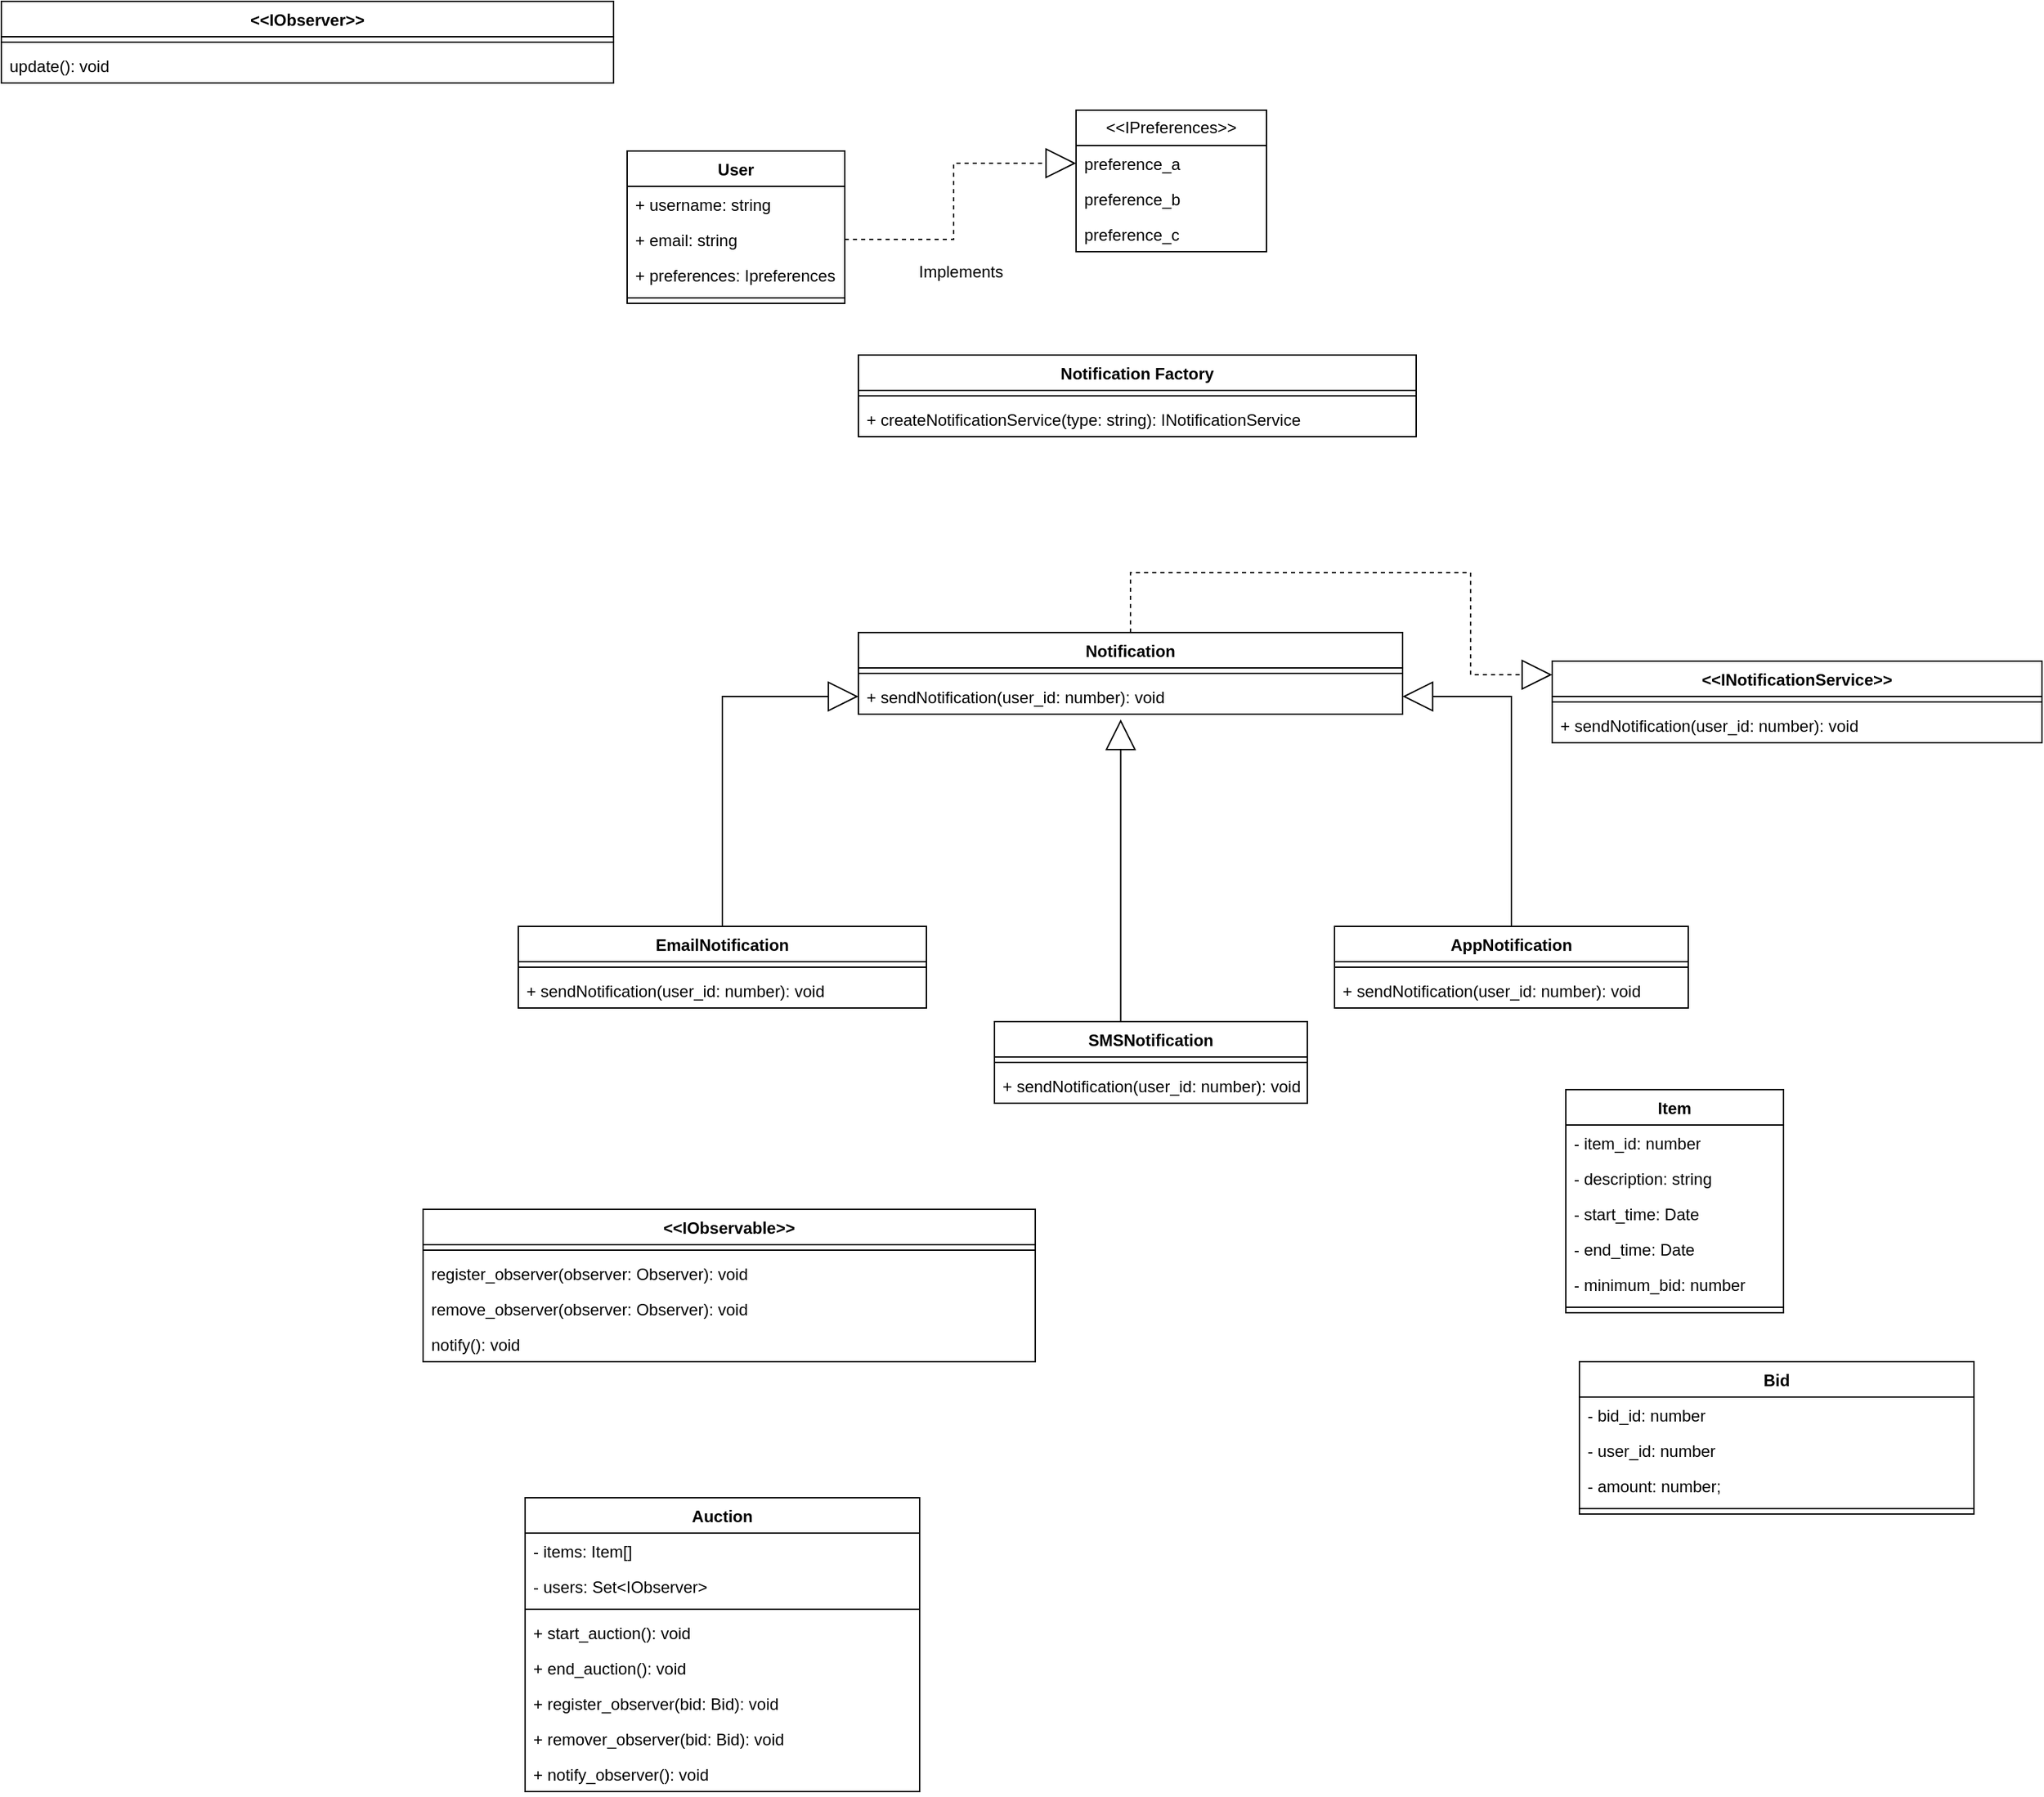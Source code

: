<mxfile version="23.1.2" type="github">
  <diagram name="Page-1" id="gt_q2PfzXIjMTqQIPUcv">
    <mxGraphModel dx="3729" dy="840" grid="1" gridSize="10" guides="1" tooltips="1" connect="1" arrows="1" fold="1" page="1" pageScale="1" pageWidth="827" pageHeight="1169" math="0" shadow="0">
      <root>
        <mxCell id="0" />
        <mxCell id="1" parent="0" />
        <mxCell id="C1xUU4MOiu5PvchTmcS9-1" value="User" style="swimlane;fontStyle=1;align=center;verticalAlign=top;childLayout=stackLayout;horizontal=1;startSize=26;horizontalStack=0;resizeParent=1;resizeParentMax=0;resizeLast=0;collapsible=1;marginBottom=0;whiteSpace=wrap;html=1;" parent="1" vertex="1">
          <mxGeometry x="190" y="150" width="160" height="112" as="geometry" />
        </mxCell>
        <mxCell id="C1xUU4MOiu5PvchTmcS9-2" value="+ username: string" style="text;strokeColor=none;fillColor=none;align=left;verticalAlign=top;spacingLeft=4;spacingRight=4;overflow=hidden;rotatable=0;points=[[0,0.5],[1,0.5]];portConstraint=eastwest;whiteSpace=wrap;html=1;" parent="C1xUU4MOiu5PvchTmcS9-1" vertex="1">
          <mxGeometry y="26" width="160" height="26" as="geometry" />
        </mxCell>
        <mxCell id="C1xUU4MOiu5PvchTmcS9-5" value="+ email: string" style="text;strokeColor=none;fillColor=none;align=left;verticalAlign=top;spacingLeft=4;spacingRight=4;overflow=hidden;rotatable=0;points=[[0,0.5],[1,0.5]];portConstraint=eastwest;whiteSpace=wrap;html=1;" parent="C1xUU4MOiu5PvchTmcS9-1" vertex="1">
          <mxGeometry y="52" width="160" height="26" as="geometry" />
        </mxCell>
        <mxCell id="C1xUU4MOiu5PvchTmcS9-6" value="+ preferences: Ipreferences" style="text;strokeColor=none;fillColor=none;align=left;verticalAlign=top;spacingLeft=4;spacingRight=4;overflow=hidden;rotatable=0;points=[[0,0.5],[1,0.5]];portConstraint=eastwest;whiteSpace=wrap;html=1;" parent="C1xUU4MOiu5PvchTmcS9-1" vertex="1">
          <mxGeometry y="78" width="160" height="26" as="geometry" />
        </mxCell>
        <mxCell id="C1xUU4MOiu5PvchTmcS9-3" value="" style="line;strokeWidth=1;fillColor=none;align=left;verticalAlign=middle;spacingTop=-1;spacingLeft=3;spacingRight=3;rotatable=0;labelPosition=right;points=[];portConstraint=eastwest;strokeColor=inherit;" parent="C1xUU4MOiu5PvchTmcS9-1" vertex="1">
          <mxGeometry y="104" width="160" height="8" as="geometry" />
        </mxCell>
        <mxCell id="C1xUU4MOiu5PvchTmcS9-7" value="&amp;lt;&amp;lt;IPreferences&amp;gt;&amp;gt;" style="swimlane;fontStyle=0;childLayout=stackLayout;horizontal=1;startSize=26;fillColor=none;horizontalStack=0;resizeParent=1;resizeParentMax=0;resizeLast=0;collapsible=1;marginBottom=0;whiteSpace=wrap;html=1;" parent="1" vertex="1">
          <mxGeometry x="520" y="120" width="140" height="104" as="geometry" />
        </mxCell>
        <mxCell id="C1xUU4MOiu5PvchTmcS9-8" value="preference_a" style="text;strokeColor=none;fillColor=none;align=left;verticalAlign=top;spacingLeft=4;spacingRight=4;overflow=hidden;rotatable=0;points=[[0,0.5],[1,0.5]];portConstraint=eastwest;whiteSpace=wrap;html=1;" parent="C1xUU4MOiu5PvchTmcS9-7" vertex="1">
          <mxGeometry y="26" width="140" height="26" as="geometry" />
        </mxCell>
        <mxCell id="C1xUU4MOiu5PvchTmcS9-9" value="preference_b" style="text;strokeColor=none;fillColor=none;align=left;verticalAlign=top;spacingLeft=4;spacingRight=4;overflow=hidden;rotatable=0;points=[[0,0.5],[1,0.5]];portConstraint=eastwest;whiteSpace=wrap;html=1;" parent="C1xUU4MOiu5PvchTmcS9-7" vertex="1">
          <mxGeometry y="52" width="140" height="26" as="geometry" />
        </mxCell>
        <mxCell id="C1xUU4MOiu5PvchTmcS9-10" value="preference_c" style="text;strokeColor=none;fillColor=none;align=left;verticalAlign=top;spacingLeft=4;spacingRight=4;overflow=hidden;rotatable=0;points=[[0,0.5],[1,0.5]];portConstraint=eastwest;whiteSpace=wrap;html=1;" parent="C1xUU4MOiu5PvchTmcS9-7" vertex="1">
          <mxGeometry y="78" width="140" height="26" as="geometry" />
        </mxCell>
        <mxCell id="C1xUU4MOiu5PvchTmcS9-11" style="edgeStyle=orthogonalEdgeStyle;rounded=0;orthogonalLoop=1;jettySize=auto;html=1;entryX=0;entryY=0.5;entryDx=0;entryDy=0;dashed=1;endArrow=block;endFill=0;endSize=20;" parent="1" source="C1xUU4MOiu5PvchTmcS9-5" target="C1xUU4MOiu5PvchTmcS9-8" edge="1">
          <mxGeometry relative="1" as="geometry" />
        </mxCell>
        <mxCell id="C1xUU4MOiu5PvchTmcS9-12" value="Implements" style="text;html=1;align=center;verticalAlign=middle;resizable=0;points=[];autosize=1;strokeColor=none;fillColor=none;" parent="1" vertex="1">
          <mxGeometry x="390" y="224" width="90" height="30" as="geometry" />
        </mxCell>
        <mxCell id="C1xUU4MOiu5PvchTmcS9-13" value="Item" style="swimlane;fontStyle=1;align=center;verticalAlign=top;childLayout=stackLayout;horizontal=1;startSize=26;horizontalStack=0;resizeParent=1;resizeParentMax=0;resizeLast=0;collapsible=1;marginBottom=0;whiteSpace=wrap;html=1;" parent="1" vertex="1">
          <mxGeometry x="880" y="840" width="160" height="164" as="geometry" />
        </mxCell>
        <mxCell id="C1xUU4MOiu5PvchTmcS9-14" value="- item_id: number" style="text;strokeColor=none;fillColor=none;align=left;verticalAlign=top;spacingLeft=4;spacingRight=4;overflow=hidden;rotatable=0;points=[[0,0.5],[1,0.5]];portConstraint=eastwest;whiteSpace=wrap;html=1;" parent="C1xUU4MOiu5PvchTmcS9-13" vertex="1">
          <mxGeometry y="26" width="160" height="26" as="geometry" />
        </mxCell>
        <mxCell id="C1xUU4MOiu5PvchTmcS9-17" value="- description: string" style="text;strokeColor=none;fillColor=none;align=left;verticalAlign=top;spacingLeft=4;spacingRight=4;overflow=hidden;rotatable=0;points=[[0,0.5],[1,0.5]];portConstraint=eastwest;whiteSpace=wrap;html=1;" parent="C1xUU4MOiu5PvchTmcS9-13" vertex="1">
          <mxGeometry y="52" width="160" height="26" as="geometry" />
        </mxCell>
        <mxCell id="C1xUU4MOiu5PvchTmcS9-18" value="- start_time: Date" style="text;strokeColor=none;fillColor=none;align=left;verticalAlign=top;spacingLeft=4;spacingRight=4;overflow=hidden;rotatable=0;points=[[0,0.5],[1,0.5]];portConstraint=eastwest;whiteSpace=wrap;html=1;" parent="C1xUU4MOiu5PvchTmcS9-13" vertex="1">
          <mxGeometry y="78" width="160" height="26" as="geometry" />
        </mxCell>
        <mxCell id="C1xUU4MOiu5PvchTmcS9-19" value="- end_time: Date" style="text;strokeColor=none;fillColor=none;align=left;verticalAlign=top;spacingLeft=4;spacingRight=4;overflow=hidden;rotatable=0;points=[[0,0.5],[1,0.5]];portConstraint=eastwest;whiteSpace=wrap;html=1;" parent="C1xUU4MOiu5PvchTmcS9-13" vertex="1">
          <mxGeometry y="104" width="160" height="26" as="geometry" />
        </mxCell>
        <mxCell id="C1xUU4MOiu5PvchTmcS9-20" value="- minimum_bid: number" style="text;strokeColor=none;fillColor=none;align=left;verticalAlign=top;spacingLeft=4;spacingRight=4;overflow=hidden;rotatable=0;points=[[0,0.5],[1,0.5]];portConstraint=eastwest;whiteSpace=wrap;html=1;" parent="C1xUU4MOiu5PvchTmcS9-13" vertex="1">
          <mxGeometry y="130" width="160" height="26" as="geometry" />
        </mxCell>
        <mxCell id="C1xUU4MOiu5PvchTmcS9-15" value="" style="line;strokeWidth=1;fillColor=none;align=left;verticalAlign=middle;spacingTop=-1;spacingLeft=3;spacingRight=3;rotatable=0;labelPosition=right;points=[];portConstraint=eastwest;strokeColor=inherit;" parent="C1xUU4MOiu5PvchTmcS9-13" vertex="1">
          <mxGeometry y="156" width="160" height="8" as="geometry" />
        </mxCell>
        <mxCell id="C1xUU4MOiu5PvchTmcS9-21" value="Notification Factory" style="swimlane;fontStyle=1;align=center;verticalAlign=top;childLayout=stackLayout;horizontal=1;startSize=26;horizontalStack=0;resizeParent=1;resizeParentMax=0;resizeLast=0;collapsible=1;marginBottom=0;whiteSpace=wrap;html=1;" parent="1" vertex="1">
          <mxGeometry x="360" y="300" width="410" height="60" as="geometry" />
        </mxCell>
        <mxCell id="C1xUU4MOiu5PvchTmcS9-23" value="" style="line;strokeWidth=1;fillColor=none;align=left;verticalAlign=middle;spacingTop=-1;spacingLeft=3;spacingRight=3;rotatable=0;labelPosition=right;points=[];portConstraint=eastwest;strokeColor=inherit;" parent="C1xUU4MOiu5PvchTmcS9-21" vertex="1">
          <mxGeometry y="26" width="410" height="8" as="geometry" />
        </mxCell>
        <mxCell id="C1xUU4MOiu5PvchTmcS9-24" value="+ createNotificationService(type: string): INotificationService" style="text;strokeColor=none;fillColor=none;align=left;verticalAlign=top;spacingLeft=4;spacingRight=4;overflow=hidden;rotatable=0;points=[[0,0.5],[1,0.5]];portConstraint=eastwest;whiteSpace=wrap;html=1;" parent="C1xUU4MOiu5PvchTmcS9-21" vertex="1">
          <mxGeometry y="34" width="410" height="26" as="geometry" />
        </mxCell>
        <mxCell id="C1xUU4MOiu5PvchTmcS9-30" value="&amp;lt;&amp;lt;INotificationService&amp;gt;&amp;gt;" style="swimlane;fontStyle=1;align=center;verticalAlign=top;childLayout=stackLayout;horizontal=1;startSize=26;horizontalStack=0;resizeParent=1;resizeParentMax=0;resizeLast=0;collapsible=1;marginBottom=0;whiteSpace=wrap;html=1;" parent="1" vertex="1">
          <mxGeometry x="870" y="525" width="360" height="60" as="geometry" />
        </mxCell>
        <mxCell id="C1xUU4MOiu5PvchTmcS9-32" value="" style="line;strokeWidth=1;fillColor=none;align=left;verticalAlign=middle;spacingTop=-1;spacingLeft=3;spacingRight=3;rotatable=0;labelPosition=right;points=[];portConstraint=eastwest;strokeColor=inherit;" parent="C1xUU4MOiu5PvchTmcS9-30" vertex="1">
          <mxGeometry y="26" width="360" height="8" as="geometry" />
        </mxCell>
        <mxCell id="C1xUU4MOiu5PvchTmcS9-33" value="+ sendNotification(user_id: number): void" style="text;strokeColor=none;fillColor=none;align=left;verticalAlign=top;spacingLeft=4;spacingRight=4;overflow=hidden;rotatable=0;points=[[0,0.5],[1,0.5]];portConstraint=eastwest;whiteSpace=wrap;html=1;" parent="C1xUU4MOiu5PvchTmcS9-30" vertex="1">
          <mxGeometry y="34" width="360" height="26" as="geometry" />
        </mxCell>
        <mxCell id="C1xUU4MOiu5PvchTmcS9-53" style="edgeStyle=orthogonalEdgeStyle;rounded=0;orthogonalLoop=1;jettySize=auto;html=1;endArrow=block;endFill=0;endSize=20;" parent="1" source="C1xUU4MOiu5PvchTmcS9-34" target="C1xUU4MOiu5PvchTmcS9-50" edge="1">
          <mxGeometry relative="1" as="geometry" />
        </mxCell>
        <mxCell id="C1xUU4MOiu5PvchTmcS9-34" value="EmailNotification" style="swimlane;fontStyle=1;align=center;verticalAlign=top;childLayout=stackLayout;horizontal=1;startSize=26;horizontalStack=0;resizeParent=1;resizeParentMax=0;resizeLast=0;collapsible=1;marginBottom=0;whiteSpace=wrap;html=1;" parent="1" vertex="1">
          <mxGeometry x="110" y="720" width="300" height="60" as="geometry" />
        </mxCell>
        <mxCell id="C1xUU4MOiu5PvchTmcS9-36" value="" style="line;strokeWidth=1;fillColor=none;align=left;verticalAlign=middle;spacingTop=-1;spacingLeft=3;spacingRight=3;rotatable=0;labelPosition=right;points=[];portConstraint=eastwest;strokeColor=inherit;" parent="C1xUU4MOiu5PvchTmcS9-34" vertex="1">
          <mxGeometry y="26" width="300" height="8" as="geometry" />
        </mxCell>
        <mxCell id="C1xUU4MOiu5PvchTmcS9-37" value="+ sendNotification(user_id: number): void" style="text;strokeColor=none;fillColor=none;align=left;verticalAlign=top;spacingLeft=4;spacingRight=4;overflow=hidden;rotatable=0;points=[[0,0.5],[1,0.5]];portConstraint=eastwest;whiteSpace=wrap;html=1;" parent="C1xUU4MOiu5PvchTmcS9-34" vertex="1">
          <mxGeometry y="34" width="300" height="26" as="geometry" />
        </mxCell>
        <mxCell id="C1xUU4MOiu5PvchTmcS9-38" value="SMSNotification" style="swimlane;fontStyle=1;align=center;verticalAlign=top;childLayout=stackLayout;horizontal=1;startSize=26;horizontalStack=0;resizeParent=1;resizeParentMax=0;resizeLast=0;collapsible=1;marginBottom=0;whiteSpace=wrap;html=1;" parent="1" vertex="1">
          <mxGeometry x="460" y="790" width="230" height="60" as="geometry" />
        </mxCell>
        <mxCell id="C1xUU4MOiu5PvchTmcS9-40" value="" style="line;strokeWidth=1;fillColor=none;align=left;verticalAlign=middle;spacingTop=-1;spacingLeft=3;spacingRight=3;rotatable=0;labelPosition=right;points=[];portConstraint=eastwest;strokeColor=inherit;" parent="C1xUU4MOiu5PvchTmcS9-38" vertex="1">
          <mxGeometry y="26" width="230" height="8" as="geometry" />
        </mxCell>
        <mxCell id="C1xUU4MOiu5PvchTmcS9-41" value="+ sendNotification(user_id: number): void" style="text;strokeColor=none;fillColor=none;align=left;verticalAlign=top;spacingLeft=4;spacingRight=4;overflow=hidden;rotatable=0;points=[[0,0.5],[1,0.5]];portConstraint=eastwest;whiteSpace=wrap;html=1;" parent="C1xUU4MOiu5PvchTmcS9-38" vertex="1">
          <mxGeometry y="34" width="230" height="26" as="geometry" />
        </mxCell>
        <mxCell id="C1xUU4MOiu5PvchTmcS9-55" style="edgeStyle=orthogonalEdgeStyle;rounded=0;orthogonalLoop=1;jettySize=auto;html=1;endSize=20;endArrow=block;endFill=0;" parent="1" source="C1xUU4MOiu5PvchTmcS9-42" target="C1xUU4MOiu5PvchTmcS9-50" edge="1">
          <mxGeometry relative="1" as="geometry" />
        </mxCell>
        <mxCell id="C1xUU4MOiu5PvchTmcS9-42" value="AppNotification" style="swimlane;fontStyle=1;align=center;verticalAlign=top;childLayout=stackLayout;horizontal=1;startSize=26;horizontalStack=0;resizeParent=1;resizeParentMax=0;resizeLast=0;collapsible=1;marginBottom=0;whiteSpace=wrap;html=1;" parent="1" vertex="1">
          <mxGeometry x="710" y="720" width="260" height="60" as="geometry" />
        </mxCell>
        <mxCell id="C1xUU4MOiu5PvchTmcS9-44" value="" style="line;strokeWidth=1;fillColor=none;align=left;verticalAlign=middle;spacingTop=-1;spacingLeft=3;spacingRight=3;rotatable=0;labelPosition=right;points=[];portConstraint=eastwest;strokeColor=inherit;" parent="C1xUU4MOiu5PvchTmcS9-42" vertex="1">
          <mxGeometry y="26" width="260" height="8" as="geometry" />
        </mxCell>
        <mxCell id="C1xUU4MOiu5PvchTmcS9-45" value="+ sendNotification(user_id: number): void" style="text;strokeColor=none;fillColor=none;align=left;verticalAlign=top;spacingLeft=4;spacingRight=4;overflow=hidden;rotatable=0;points=[[0,0.5],[1,0.5]];portConstraint=eastwest;whiteSpace=wrap;html=1;" parent="C1xUU4MOiu5PvchTmcS9-42" vertex="1">
          <mxGeometry y="34" width="260" height="26" as="geometry" />
        </mxCell>
        <mxCell id="C1xUU4MOiu5PvchTmcS9-52" style="edgeStyle=orthogonalEdgeStyle;rounded=0;orthogonalLoop=1;jettySize=auto;html=1;entryX=0;entryY=0.5;entryDx=0;entryDy=0;dashed=1;endArrow=block;endFill=0;endSize=20;exitX=0.5;exitY=0;exitDx=0;exitDy=0;" parent="1" source="C1xUU4MOiu5PvchTmcS9-47" edge="1">
          <mxGeometry relative="1" as="geometry">
            <mxPoint x="560" y="484" as="sourcePoint" />
            <mxPoint x="870" y="535" as="targetPoint" />
            <Array as="points">
              <mxPoint x="560" y="460" />
              <mxPoint x="810" y="460" />
              <mxPoint x="810" y="535" />
            </Array>
          </mxGeometry>
        </mxCell>
        <mxCell id="C1xUU4MOiu5PvchTmcS9-47" value="Notification" style="swimlane;fontStyle=1;align=center;verticalAlign=top;childLayout=stackLayout;horizontal=1;startSize=26;horizontalStack=0;resizeParent=1;resizeParentMax=0;resizeLast=0;collapsible=1;marginBottom=0;whiteSpace=wrap;html=1;" parent="1" vertex="1">
          <mxGeometry x="360" y="504" width="400" height="60" as="geometry" />
        </mxCell>
        <mxCell id="C1xUU4MOiu5PvchTmcS9-49" value="" style="line;strokeWidth=1;fillColor=none;align=left;verticalAlign=middle;spacingTop=-1;spacingLeft=3;spacingRight=3;rotatable=0;labelPosition=right;points=[];portConstraint=eastwest;strokeColor=inherit;" parent="C1xUU4MOiu5PvchTmcS9-47" vertex="1">
          <mxGeometry y="26" width="400" height="8" as="geometry" />
        </mxCell>
        <mxCell id="C1xUU4MOiu5PvchTmcS9-50" value="+ sendNotification(user_id: number): void" style="text;strokeColor=none;fillColor=none;align=left;verticalAlign=top;spacingLeft=4;spacingRight=4;overflow=hidden;rotatable=0;points=[[0,0.5],[1,0.5]];portConstraint=eastwest;whiteSpace=wrap;html=1;" parent="C1xUU4MOiu5PvchTmcS9-47" vertex="1">
          <mxGeometry y="34" width="400" height="26" as="geometry" />
        </mxCell>
        <mxCell id="C1xUU4MOiu5PvchTmcS9-54" style="edgeStyle=orthogonalEdgeStyle;rounded=0;orthogonalLoop=1;jettySize=auto;html=1;entryX=0.482;entryY=1.149;entryDx=0;entryDy=0;entryPerimeter=0;endArrow=block;endFill=0;endSize=20;" parent="1" source="C1xUU4MOiu5PvchTmcS9-38" target="C1xUU4MOiu5PvchTmcS9-50" edge="1">
          <mxGeometry relative="1" as="geometry">
            <Array as="points">
              <mxPoint x="568" y="800" />
              <mxPoint x="568" y="800" />
            </Array>
          </mxGeometry>
        </mxCell>
        <mxCell id="C1xUU4MOiu5PvchTmcS9-56" value="Auction" style="swimlane;fontStyle=1;align=center;verticalAlign=top;childLayout=stackLayout;horizontal=1;startSize=26;horizontalStack=0;resizeParent=1;resizeParentMax=0;resizeLast=0;collapsible=1;marginBottom=0;whiteSpace=wrap;html=1;" parent="1" vertex="1">
          <mxGeometry x="115" y="1140" width="290" height="216" as="geometry" />
        </mxCell>
        <mxCell id="C1xUU4MOiu5PvchTmcS9-57" value="- items: Item[]" style="text;strokeColor=none;fillColor=none;align=left;verticalAlign=top;spacingLeft=4;spacingRight=4;overflow=hidden;rotatable=0;points=[[0,0.5],[1,0.5]];portConstraint=eastwest;whiteSpace=wrap;html=1;" parent="C1xUU4MOiu5PvchTmcS9-56" vertex="1">
          <mxGeometry y="26" width="290" height="26" as="geometry" />
        </mxCell>
        <mxCell id="C1xUU4MOiu5PvchTmcS9-60" value="- users: Set&amp;lt;IObserver&amp;gt;" style="text;strokeColor=none;fillColor=none;align=left;verticalAlign=top;spacingLeft=4;spacingRight=4;overflow=hidden;rotatable=0;points=[[0,0.5],[1,0.5]];portConstraint=eastwest;whiteSpace=wrap;html=1;" parent="C1xUU4MOiu5PvchTmcS9-56" vertex="1">
          <mxGeometry y="52" width="290" height="26" as="geometry" />
        </mxCell>
        <mxCell id="C1xUU4MOiu5PvchTmcS9-58" value="" style="line;strokeWidth=1;fillColor=none;align=left;verticalAlign=middle;spacingTop=-1;spacingLeft=3;spacingRight=3;rotatable=0;labelPosition=right;points=[];portConstraint=eastwest;strokeColor=inherit;" parent="C1xUU4MOiu5PvchTmcS9-56" vertex="1">
          <mxGeometry y="78" width="290" height="8" as="geometry" />
        </mxCell>
        <mxCell id="C1xUU4MOiu5PvchTmcS9-59" value="+ start_auction(): void" style="text;strokeColor=none;fillColor=none;align=left;verticalAlign=top;spacingLeft=4;spacingRight=4;overflow=hidden;rotatable=0;points=[[0,0.5],[1,0.5]];portConstraint=eastwest;whiteSpace=wrap;html=1;" parent="C1xUU4MOiu5PvchTmcS9-56" vertex="1">
          <mxGeometry y="86" width="290" height="26" as="geometry" />
        </mxCell>
        <mxCell id="C1xUU4MOiu5PvchTmcS9-61" value="+ end_auction(): void" style="text;strokeColor=none;fillColor=none;align=left;verticalAlign=top;spacingLeft=4;spacingRight=4;overflow=hidden;rotatable=0;points=[[0,0.5],[1,0.5]];portConstraint=eastwest;whiteSpace=wrap;html=1;" parent="C1xUU4MOiu5PvchTmcS9-56" vertex="1">
          <mxGeometry y="112" width="290" height="26" as="geometry" />
        </mxCell>
        <mxCell id="C1xUU4MOiu5PvchTmcS9-64" value="+ register_observer(bid: Bid): void" style="text;strokeColor=none;fillColor=none;align=left;verticalAlign=top;spacingLeft=4;spacingRight=4;overflow=hidden;rotatable=0;points=[[0,0.5],[1,0.5]];portConstraint=eastwest;whiteSpace=wrap;html=1;" parent="C1xUU4MOiu5PvchTmcS9-56" vertex="1">
          <mxGeometry y="138" width="290" height="26" as="geometry" />
        </mxCell>
        <mxCell id="C1xUU4MOiu5PvchTmcS9-80" value="+ remover_observer(bid: Bid): void" style="text;strokeColor=none;fillColor=none;align=left;verticalAlign=top;spacingLeft=4;spacingRight=4;overflow=hidden;rotatable=0;points=[[0,0.5],[1,0.5]];portConstraint=eastwest;whiteSpace=wrap;html=1;" parent="C1xUU4MOiu5PvchTmcS9-56" vertex="1">
          <mxGeometry y="164" width="290" height="26" as="geometry" />
        </mxCell>
        <mxCell id="C1xUU4MOiu5PvchTmcS9-73" value="+ notify_observer(): void" style="text;strokeColor=none;fillColor=none;align=left;verticalAlign=top;spacingLeft=4;spacingRight=4;overflow=hidden;rotatable=0;points=[[0,0.5],[1,0.5]];portConstraint=eastwest;whiteSpace=wrap;html=1;" parent="C1xUU4MOiu5PvchTmcS9-56" vertex="1">
          <mxGeometry y="190" width="290" height="26" as="geometry" />
        </mxCell>
        <mxCell id="C1xUU4MOiu5PvchTmcS9-65" value="Bid" style="swimlane;fontStyle=1;align=center;verticalAlign=top;childLayout=stackLayout;horizontal=1;startSize=26;horizontalStack=0;resizeParent=1;resizeParentMax=0;resizeLast=0;collapsible=1;marginBottom=0;whiteSpace=wrap;html=1;" parent="1" vertex="1">
          <mxGeometry x="890" y="1040" width="290" height="112" as="geometry" />
        </mxCell>
        <mxCell id="C1xUU4MOiu5PvchTmcS9-66" value="- bid_id: number" style="text;strokeColor=none;fillColor=none;align=left;verticalAlign=top;spacingLeft=4;spacingRight=4;overflow=hidden;rotatable=0;points=[[0,0.5],[1,0.5]];portConstraint=eastwest;whiteSpace=wrap;html=1;" parent="C1xUU4MOiu5PvchTmcS9-65" vertex="1">
          <mxGeometry y="26" width="290" height="26" as="geometry" />
        </mxCell>
        <mxCell id="C1xUU4MOiu5PvchTmcS9-67" value="- user_id: number" style="text;strokeColor=none;fillColor=none;align=left;verticalAlign=top;spacingLeft=4;spacingRight=4;overflow=hidden;rotatable=0;points=[[0,0.5],[1,0.5]];portConstraint=eastwest;whiteSpace=wrap;html=1;" parent="C1xUU4MOiu5PvchTmcS9-65" vertex="1">
          <mxGeometry y="52" width="290" height="26" as="geometry" />
        </mxCell>
        <mxCell id="C1xUU4MOiu5PvchTmcS9-72" value="- amount: number;" style="text;strokeColor=none;fillColor=none;align=left;verticalAlign=top;spacingLeft=4;spacingRight=4;overflow=hidden;rotatable=0;points=[[0,0.5],[1,0.5]];portConstraint=eastwest;whiteSpace=wrap;html=1;" parent="C1xUU4MOiu5PvchTmcS9-65" vertex="1">
          <mxGeometry y="78" width="290" height="26" as="geometry" />
        </mxCell>
        <mxCell id="C1xUU4MOiu5PvchTmcS9-68" value="" style="line;strokeWidth=1;fillColor=none;align=left;verticalAlign=middle;spacingTop=-1;spacingLeft=3;spacingRight=3;rotatable=0;labelPosition=right;points=[];portConstraint=eastwest;strokeColor=inherit;" parent="C1xUU4MOiu5PvchTmcS9-65" vertex="1">
          <mxGeometry y="104" width="290" height="8" as="geometry" />
        </mxCell>
        <mxCell id="C1xUU4MOiu5PvchTmcS9-74" value="&amp;lt;&amp;lt;IObservable&amp;gt;&amp;gt;" style="swimlane;fontStyle=1;align=center;verticalAlign=top;childLayout=stackLayout;horizontal=1;startSize=26;horizontalStack=0;resizeParent=1;resizeParentMax=0;resizeLast=0;collapsible=1;marginBottom=0;whiteSpace=wrap;html=1;" parent="1" vertex="1">
          <mxGeometry x="40" y="928" width="450" height="112" as="geometry" />
        </mxCell>
        <mxCell id="C1xUU4MOiu5PvchTmcS9-76" value="" style="line;strokeWidth=1;fillColor=none;align=left;verticalAlign=middle;spacingTop=-1;spacingLeft=3;spacingRight=3;rotatable=0;labelPosition=right;points=[];portConstraint=eastwest;strokeColor=inherit;" parent="C1xUU4MOiu5PvchTmcS9-74" vertex="1">
          <mxGeometry y="26" width="450" height="8" as="geometry" />
        </mxCell>
        <mxCell id="C1xUU4MOiu5PvchTmcS9-77" value="register_observer(observer: Observer): void" style="text;strokeColor=none;fillColor=none;align=left;verticalAlign=top;spacingLeft=4;spacingRight=4;overflow=hidden;rotatable=0;points=[[0,0.5],[1,0.5]];portConstraint=eastwest;whiteSpace=wrap;html=1;" parent="C1xUU4MOiu5PvchTmcS9-74" vertex="1">
          <mxGeometry y="34" width="450" height="26" as="geometry" />
        </mxCell>
        <mxCell id="C1xUU4MOiu5PvchTmcS9-78" value="remove_observer(observer: Observer): void" style="text;strokeColor=none;fillColor=none;align=left;verticalAlign=top;spacingLeft=4;spacingRight=4;overflow=hidden;rotatable=0;points=[[0,0.5],[1,0.5]];portConstraint=eastwest;whiteSpace=wrap;html=1;" parent="C1xUU4MOiu5PvchTmcS9-74" vertex="1">
          <mxGeometry y="60" width="450" height="26" as="geometry" />
        </mxCell>
        <mxCell id="C1xUU4MOiu5PvchTmcS9-79" value="notify(): void" style="text;strokeColor=none;fillColor=none;align=left;verticalAlign=top;spacingLeft=4;spacingRight=4;overflow=hidden;rotatable=0;points=[[0,0.5],[1,0.5]];portConstraint=eastwest;whiteSpace=wrap;html=1;" parent="C1xUU4MOiu5PvchTmcS9-74" vertex="1">
          <mxGeometry y="86" width="450" height="26" as="geometry" />
        </mxCell>
        <mxCell id="C1xUU4MOiu5PvchTmcS9-82" value="&amp;lt;&amp;lt;IObserver&amp;gt;&amp;gt;" style="swimlane;fontStyle=1;align=center;verticalAlign=top;childLayout=stackLayout;horizontal=1;startSize=26;horizontalStack=0;resizeParent=1;resizeParentMax=0;resizeLast=0;collapsible=1;marginBottom=0;whiteSpace=wrap;html=1;" parent="1" vertex="1">
          <mxGeometry x="-270" y="40" width="450" height="60" as="geometry" />
        </mxCell>
        <mxCell id="C1xUU4MOiu5PvchTmcS9-83" value="" style="line;strokeWidth=1;fillColor=none;align=left;verticalAlign=middle;spacingTop=-1;spacingLeft=3;spacingRight=3;rotatable=0;labelPosition=right;points=[];portConstraint=eastwest;strokeColor=inherit;" parent="C1xUU4MOiu5PvchTmcS9-82" vertex="1">
          <mxGeometry y="26" width="450" height="8" as="geometry" />
        </mxCell>
        <mxCell id="C1xUU4MOiu5PvchTmcS9-84" value="update(): void" style="text;strokeColor=none;fillColor=none;align=left;verticalAlign=top;spacingLeft=4;spacingRight=4;overflow=hidden;rotatable=0;points=[[0,0.5],[1,0.5]];portConstraint=eastwest;whiteSpace=wrap;html=1;" parent="C1xUU4MOiu5PvchTmcS9-82" vertex="1">
          <mxGeometry y="34" width="450" height="26" as="geometry" />
        </mxCell>
      </root>
    </mxGraphModel>
  </diagram>
</mxfile>
